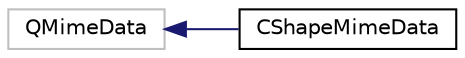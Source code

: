 digraph "类继承关系图"
{
  edge [fontname="Helvetica",fontsize="10",labelfontname="Helvetica",labelfontsize="10"];
  node [fontname="Helvetica",fontsize="10",shape=record];
  rankdir="LR";
  Node1351 [label="QMimeData",height=0.2,width=0.4,color="grey75", fillcolor="white", style="filled"];
  Node1351 -> Node0 [dir="back",color="midnightblue",fontsize="10",style="solid",fontname="Helvetica"];
  Node0 [label="CShapeMimeData",height=0.2,width=0.4,color="black", fillcolor="white", style="filled",URL="$class_c_shape_mime_data.html"];
}
